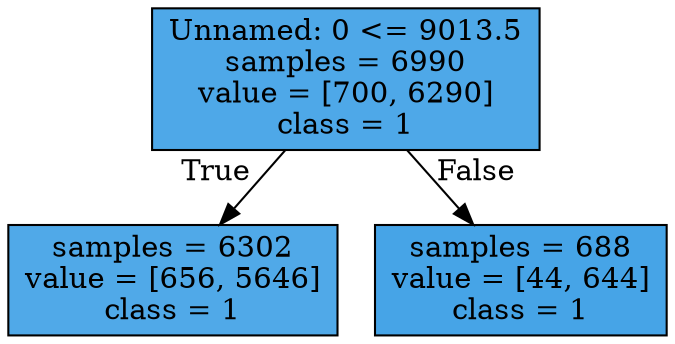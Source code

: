 digraph Tree {
node [shape=box, style="filled", color="black"] ;
0 [label="Unnamed: 0 <= 9013.5\nsamples = 6990\nvalue = [700, 6290]\nclass = 1", fillcolor="#399de5e3"] ;
1 [label="samples = 6302\nvalue = [656, 5646]\nclass = 1", fillcolor="#399de5e1"] ;
0 -> 1 [labeldistance=2.5, labelangle=45, headlabel="True"] ;
2 [label="samples = 688\nvalue = [44, 644]\nclass = 1", fillcolor="#399de5ee"] ;
0 -> 2 [labeldistance=2.5, labelangle=-45, headlabel="False"] ;
}